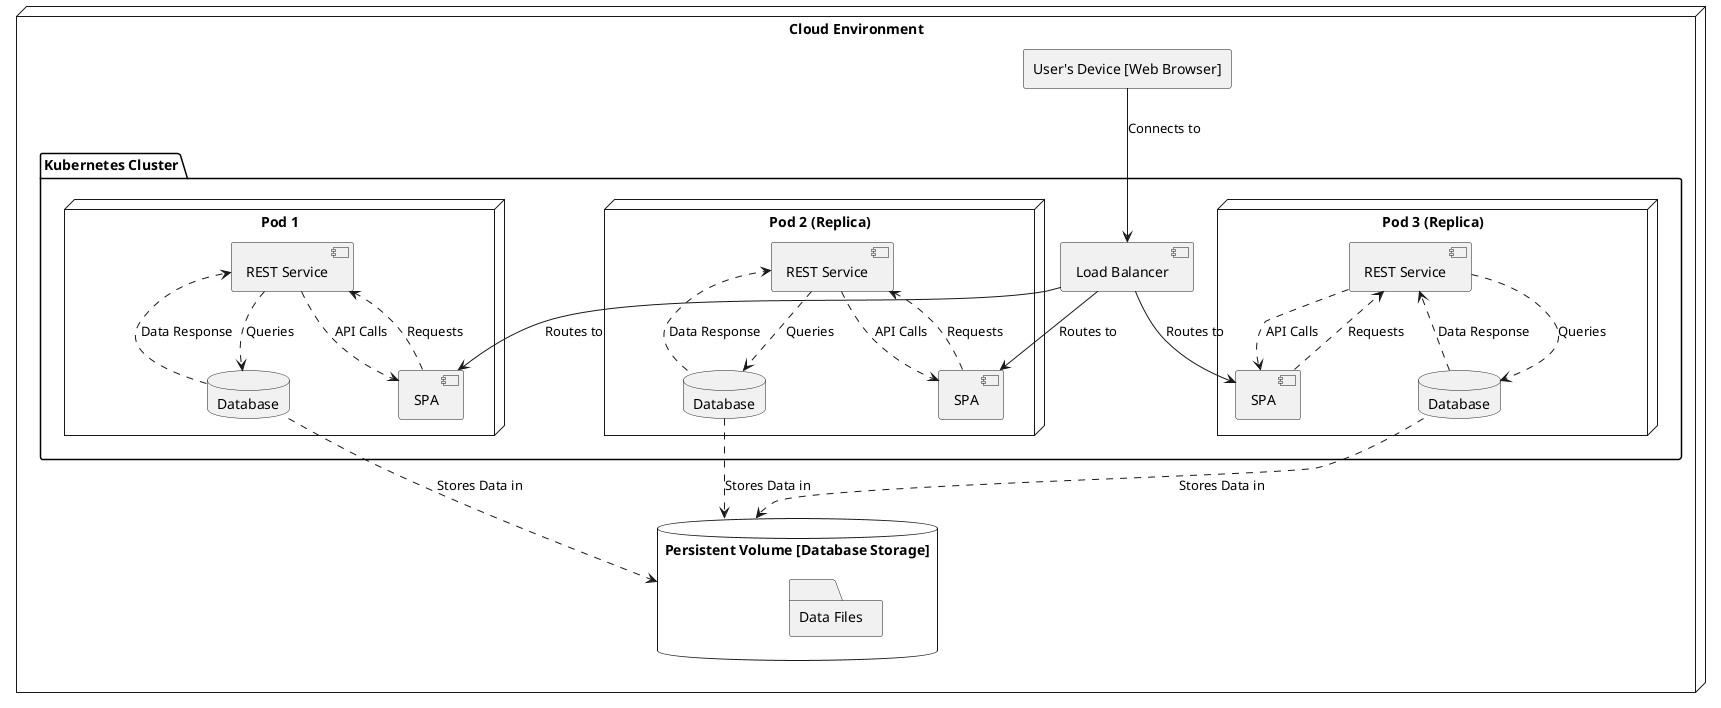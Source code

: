 @startuml
skinparam rectangle {
    BackgroundColor Snow
    BorderColor Black
    Shadowing false
}

node "Cloud Environment" {
    package "Kubernetes Cluster" {
        component "Load Balancer" as LB

        node "Pod 1" {
            component "REST Service" as REST1
            component "SPA" as SPA1
            database "Database" as DB1
        }
        node "Pod 2 (Replica)" {
            component "REST Service" as REST2
            component "SPA" as SPA2
            database "Database" as DB2
        }
        node "Pod 3 (Replica)" {
            component "REST Service" as REST3
            component "SPA" as SPA3
            database "Database" as DB3
        }

        LB -down-> SPA1 : "Routes to"
        LB -down-> SPA2 : "Routes to"
        LB -down-> SPA3 : "Routes to"
    }

    database "Persistent Volume [Database Storage]" as PV {
        folder "Data Files" as DataFiles
    }

    REST1 ..> SPA1 : "API Calls"
    SPA1 ..> REST1 : "Requests"
    REST1 ..> DB1 : "Queries"
    DB1 ..> REST1 : "Data Response"
    
    REST2 ..> SPA2 : "API Calls"
    SPA2 ..> REST2 : "Requests"
    REST2 ..> DB2 : "Queries"
    DB2 ..> REST2 : "Data Response"
    
    REST3 ..> SPA3 : "API Calls"
    SPA3 ..> REST3 : "Requests"
    REST3 ..> DB3 : "Queries"
    DB3 ..> REST3 : "Data Response"
    
    DB1 ..> PV : "Stores Data in"
    DB2 ..> PV : "Stores Data in"
    DB3 ..> PV : "Stores Data in"

    agent "User's Device [Web Browser]" as UserDevice
    UserDevice --> LB : "Connects to"
}
@enduml